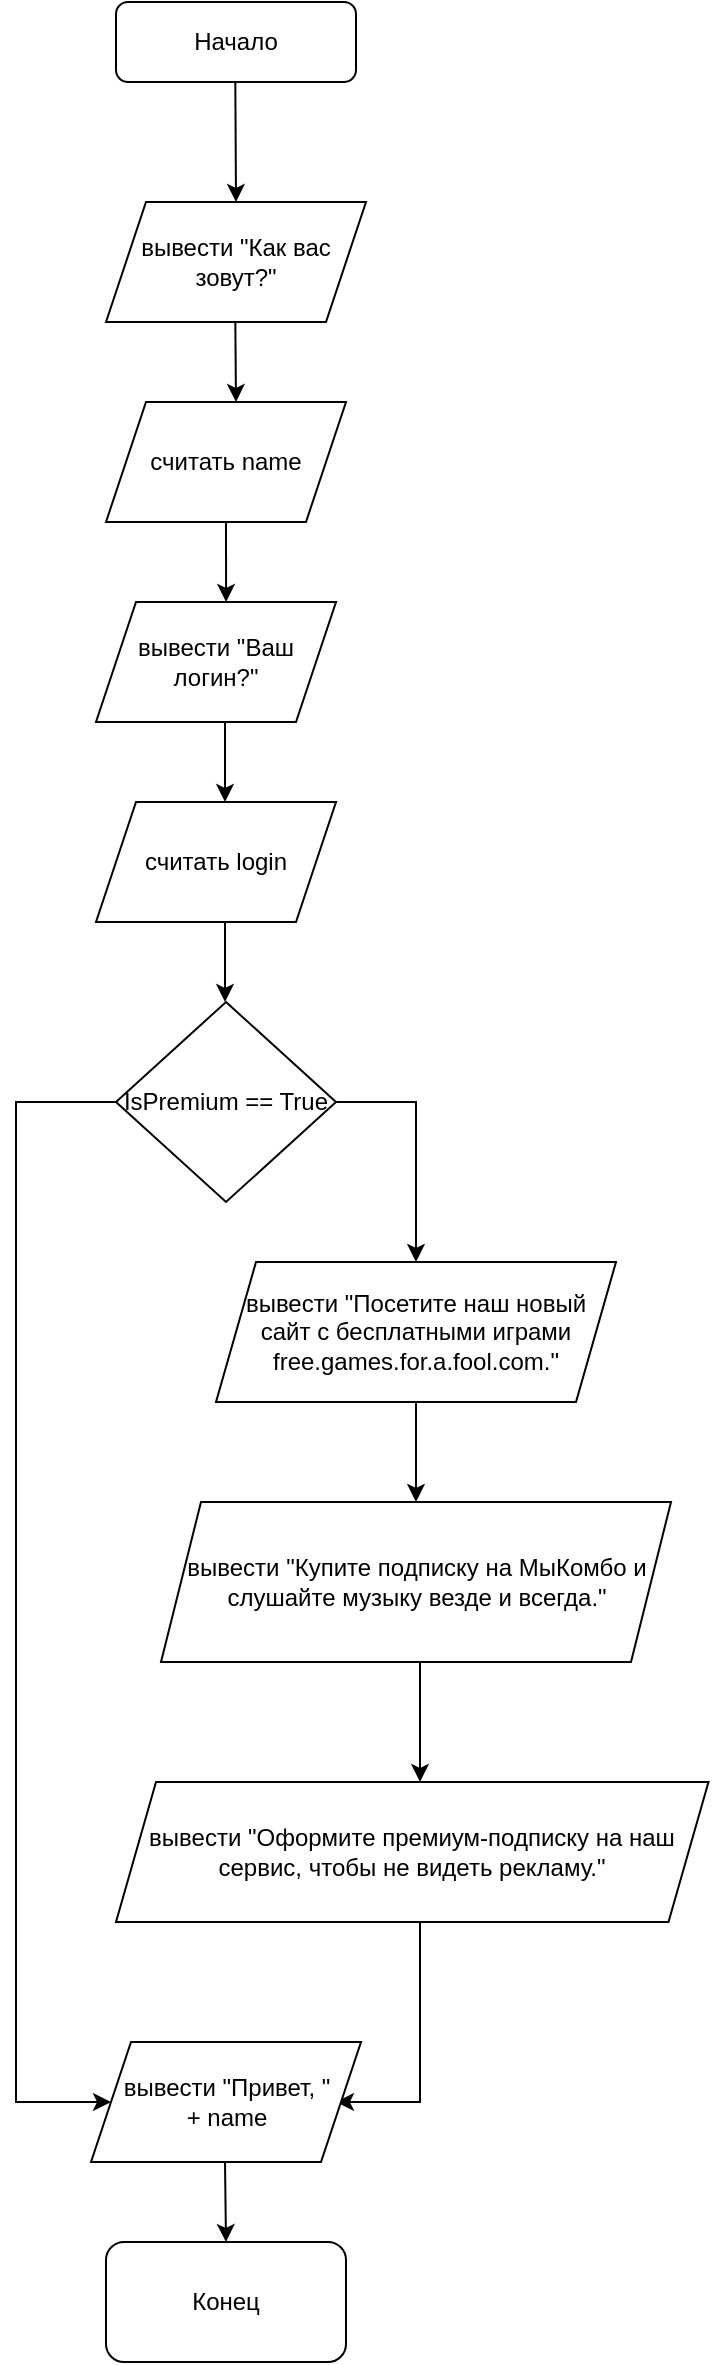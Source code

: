 <mxfile version="20.8.1" type="github">
  <diagram id="C5RBs43oDa-KdzZeNtuy" name="Page-1">
    <mxGraphModel dx="1434" dy="796" grid="1" gridSize="10" guides="1" tooltips="1" connect="1" arrows="1" fold="1" page="1" pageScale="1" pageWidth="1169" pageHeight="1654" math="0" shadow="0">
      <root>
        <mxCell id="WIyWlLk6GJQsqaUBKTNV-0" />
        <mxCell id="WIyWlLk6GJQsqaUBKTNV-1" parent="WIyWlLk6GJQsqaUBKTNV-0" />
        <mxCell id="WIyWlLk6GJQsqaUBKTNV-3" value="Начало" style="rounded=1;whiteSpace=wrap;html=1;fontSize=12;glass=0;strokeWidth=1;shadow=0;" parent="WIyWlLk6GJQsqaUBKTNV-1" vertex="1">
          <mxGeometry x="160" y="80" width="120" height="40" as="geometry" />
        </mxCell>
        <mxCell id="cBZI8WuT294_676heXQO-0" value="вывести &quot;Как вас зовут?&quot;" style="shape=parallelogram;perimeter=parallelogramPerimeter;whiteSpace=wrap;html=1;fixedSize=1;" parent="WIyWlLk6GJQsqaUBKTNV-1" vertex="1">
          <mxGeometry x="155" y="180" width="130" height="60" as="geometry" />
        </mxCell>
        <mxCell id="cBZI8WuT294_676heXQO-2" value="" style="endArrow=classic;html=1;rounded=0;" parent="WIyWlLk6GJQsqaUBKTNV-1" edge="1">
          <mxGeometry width="50" height="50" relative="1" as="geometry">
            <mxPoint x="219.66" y="240" as="sourcePoint" />
            <mxPoint x="220" y="280" as="targetPoint" />
          </mxGeometry>
        </mxCell>
        <mxCell id="cBZI8WuT294_676heXQO-3" value="" style="endArrow=classic;html=1;rounded=0;entryX=0.5;entryY=0;entryDx=0;entryDy=0;" parent="WIyWlLk6GJQsqaUBKTNV-1" target="cBZI8WuT294_676heXQO-0" edge="1">
          <mxGeometry width="50" height="50" relative="1" as="geometry">
            <mxPoint x="219.66" y="120" as="sourcePoint" />
            <mxPoint x="219.66" y="170" as="targetPoint" />
          </mxGeometry>
        </mxCell>
        <mxCell id="cBZI8WuT294_676heXQO-4" value="считать name" style="shape=parallelogram;perimeter=parallelogramPerimeter;whiteSpace=wrap;html=1;fixedSize=1;" parent="WIyWlLk6GJQsqaUBKTNV-1" vertex="1">
          <mxGeometry x="155" y="280" width="120" height="60" as="geometry" />
        </mxCell>
        <mxCell id="cBZI8WuT294_676heXQO-5" value="" style="endArrow=classic;html=1;rounded=0;exitX=0.5;exitY=1;exitDx=0;exitDy=0;entryX=0.542;entryY=0;entryDx=0;entryDy=0;entryPerimeter=0;" parent="WIyWlLk6GJQsqaUBKTNV-1" source="cBZI8WuT294_676heXQO-4" target="cBZI8WuT294_676heXQO-6" edge="1">
          <mxGeometry x="-1" y="-120" width="50" height="50" relative="1" as="geometry">
            <mxPoint x="210" y="340" as="sourcePoint" />
            <mxPoint x="215" y="380" as="targetPoint" />
            <mxPoint y="-10" as="offset" />
          </mxGeometry>
        </mxCell>
        <mxCell id="cBZI8WuT294_676heXQO-6" value="вывести &quot;Ваш логин?&quot;" style="shape=parallelogram;perimeter=parallelogramPerimeter;whiteSpace=wrap;html=1;fixedSize=1;" parent="WIyWlLk6GJQsqaUBKTNV-1" vertex="1">
          <mxGeometry x="150" y="380" width="120" height="60" as="geometry" />
        </mxCell>
        <mxCell id="Ing2cIt8eRQyEItcH29e-0" value="" style="endArrow=classic;html=1;rounded=0;" edge="1" parent="WIyWlLk6GJQsqaUBKTNV-1">
          <mxGeometry width="50" height="50" relative="1" as="geometry">
            <mxPoint x="214.5" y="440" as="sourcePoint" />
            <mxPoint x="214.5" y="480" as="targetPoint" />
          </mxGeometry>
        </mxCell>
        <mxCell id="Ing2cIt8eRQyEItcH29e-1" value="считать login" style="shape=parallelogram;perimeter=parallelogramPerimeter;whiteSpace=wrap;html=1;fixedSize=1;" vertex="1" parent="WIyWlLk6GJQsqaUBKTNV-1">
          <mxGeometry x="150" y="480" width="120" height="60" as="geometry" />
        </mxCell>
        <mxCell id="Ing2cIt8eRQyEItcH29e-2" value="IsPremium == True" style="rhombus;whiteSpace=wrap;html=1;" vertex="1" parent="WIyWlLk6GJQsqaUBKTNV-1">
          <mxGeometry x="160" y="580" width="110" height="100" as="geometry" />
        </mxCell>
        <mxCell id="Ing2cIt8eRQyEItcH29e-5" value="" style="endArrow=classic;html=1;rounded=0;" edge="1" parent="WIyWlLk6GJQsqaUBKTNV-1">
          <mxGeometry x="-1" y="-187" width="50" height="50" relative="1" as="geometry">
            <mxPoint x="214.5" y="540" as="sourcePoint" />
            <mxPoint x="214.5" y="580" as="targetPoint" />
            <mxPoint x="7" y="-50" as="offset" />
          </mxGeometry>
        </mxCell>
        <mxCell id="Ing2cIt8eRQyEItcH29e-6" value="" style="endArrow=classic;html=1;rounded=0;entryX=0;entryY=0.5;entryDx=0;entryDy=0;" edge="1" parent="WIyWlLk6GJQsqaUBKTNV-1" target="Ing2cIt8eRQyEItcH29e-15">
          <mxGeometry width="50" height="50" relative="1" as="geometry">
            <mxPoint x="160" y="630" as="sourcePoint" />
            <mxPoint x="180" y="1130" as="targetPoint" />
            <Array as="points">
              <mxPoint x="110" y="630" />
              <mxPoint x="110" y="1130" />
            </Array>
          </mxGeometry>
        </mxCell>
        <mxCell id="Ing2cIt8eRQyEItcH29e-7" value="" style="endArrow=classic;html=1;rounded=0;" edge="1" parent="WIyWlLk6GJQsqaUBKTNV-1">
          <mxGeometry x="1" y="-117" width="50" height="50" relative="1" as="geometry">
            <mxPoint x="270" y="630" as="sourcePoint" />
            <mxPoint x="310" y="710" as="targetPoint" />
            <Array as="points">
              <mxPoint x="310" y="630" />
            </Array>
            <mxPoint x="7" y="40" as="offset" />
          </mxGeometry>
        </mxCell>
        <mxCell id="Ing2cIt8eRQyEItcH29e-8" value="вывести &quot;Посетите наш новый сайт с бесплатными играми free.games.for.a.fool.com.&quot;" style="shape=parallelogram;perimeter=parallelogramPerimeter;whiteSpace=wrap;html=1;fixedSize=1;" vertex="1" parent="WIyWlLk6GJQsqaUBKTNV-1">
          <mxGeometry x="210" y="710" width="200" height="70" as="geometry" />
        </mxCell>
        <mxCell id="Ing2cIt8eRQyEItcH29e-10" value="" style="endArrow=classic;html=1;rounded=0;" edge="1" parent="WIyWlLk6GJQsqaUBKTNV-1">
          <mxGeometry x="-1" y="-85" width="50" height="50" relative="1" as="geometry">
            <mxPoint x="310" y="780" as="sourcePoint" />
            <mxPoint x="310" y="830" as="targetPoint" />
            <mxPoint x="5" y="-30" as="offset" />
          </mxGeometry>
        </mxCell>
        <mxCell id="Ing2cIt8eRQyEItcH29e-11" value="вывести &quot;Купите подписку на МыКомбо и слушайте музыку везде и всегда.&quot;" style="shape=parallelogram;perimeter=parallelogramPerimeter;whiteSpace=wrap;html=1;fixedSize=1;" vertex="1" parent="WIyWlLk6GJQsqaUBKTNV-1">
          <mxGeometry x="182.5" y="830" width="255" height="80" as="geometry" />
        </mxCell>
        <mxCell id="Ing2cIt8eRQyEItcH29e-12" value="вывести &quot;Оформите премиум-подписку на наш сервис, чтобы не видеть рекламу.&quot;" style="shape=parallelogram;perimeter=parallelogramPerimeter;whiteSpace=wrap;html=1;fixedSize=1;" vertex="1" parent="WIyWlLk6GJQsqaUBKTNV-1">
          <mxGeometry x="160" y="970" width="296.25" height="70" as="geometry" />
        </mxCell>
        <mxCell id="Ing2cIt8eRQyEItcH29e-13" value="" style="endArrow=classic;html=1;rounded=0;" edge="1" parent="WIyWlLk6GJQsqaUBKTNV-1">
          <mxGeometry x="-0.333" y="-240" width="50" height="50" relative="1" as="geometry">
            <mxPoint x="312" y="910" as="sourcePoint" />
            <mxPoint x="312" y="970" as="targetPoint" />
            <mxPoint as="offset" />
          </mxGeometry>
        </mxCell>
        <mxCell id="Ing2cIt8eRQyEItcH29e-14" value="" style="endArrow=classic;html=1;rounded=0;" edge="1" parent="WIyWlLk6GJQsqaUBKTNV-1">
          <mxGeometry x="-1" y="-85" width="50" height="50" relative="1" as="geometry">
            <mxPoint x="312" y="1040" as="sourcePoint" />
            <mxPoint x="270" y="1130" as="targetPoint" />
            <Array as="points">
              <mxPoint x="312" y="1130" />
            </Array>
            <mxPoint x="5" y="-30" as="offset" />
          </mxGeometry>
        </mxCell>
        <mxCell id="Ing2cIt8eRQyEItcH29e-15" value="вывести &quot;Привет, &quot;&lt;br&gt;+ name" style="shape=parallelogram;perimeter=parallelogramPerimeter;whiteSpace=wrap;html=1;fixedSize=1;" vertex="1" parent="WIyWlLk6GJQsqaUBKTNV-1">
          <mxGeometry x="147.5" y="1100" width="135" height="60" as="geometry" />
        </mxCell>
        <mxCell id="Ing2cIt8eRQyEItcH29e-16" value="" style="endArrow=classic;html=1;rounded=0;" edge="1" parent="WIyWlLk6GJQsqaUBKTNV-1">
          <mxGeometry x="1" y="-157" width="50" height="50" relative="1" as="geometry">
            <mxPoint x="214.5" y="1160" as="sourcePoint" />
            <mxPoint x="215" y="1200" as="targetPoint" />
            <mxPoint x="17" y="70" as="offset" />
          </mxGeometry>
        </mxCell>
        <mxCell id="Ing2cIt8eRQyEItcH29e-17" value="Конец" style="rounded=1;whiteSpace=wrap;html=1;" vertex="1" parent="WIyWlLk6GJQsqaUBKTNV-1">
          <mxGeometry x="155" y="1200" width="120" height="60" as="geometry" />
        </mxCell>
      </root>
    </mxGraphModel>
  </diagram>
</mxfile>
